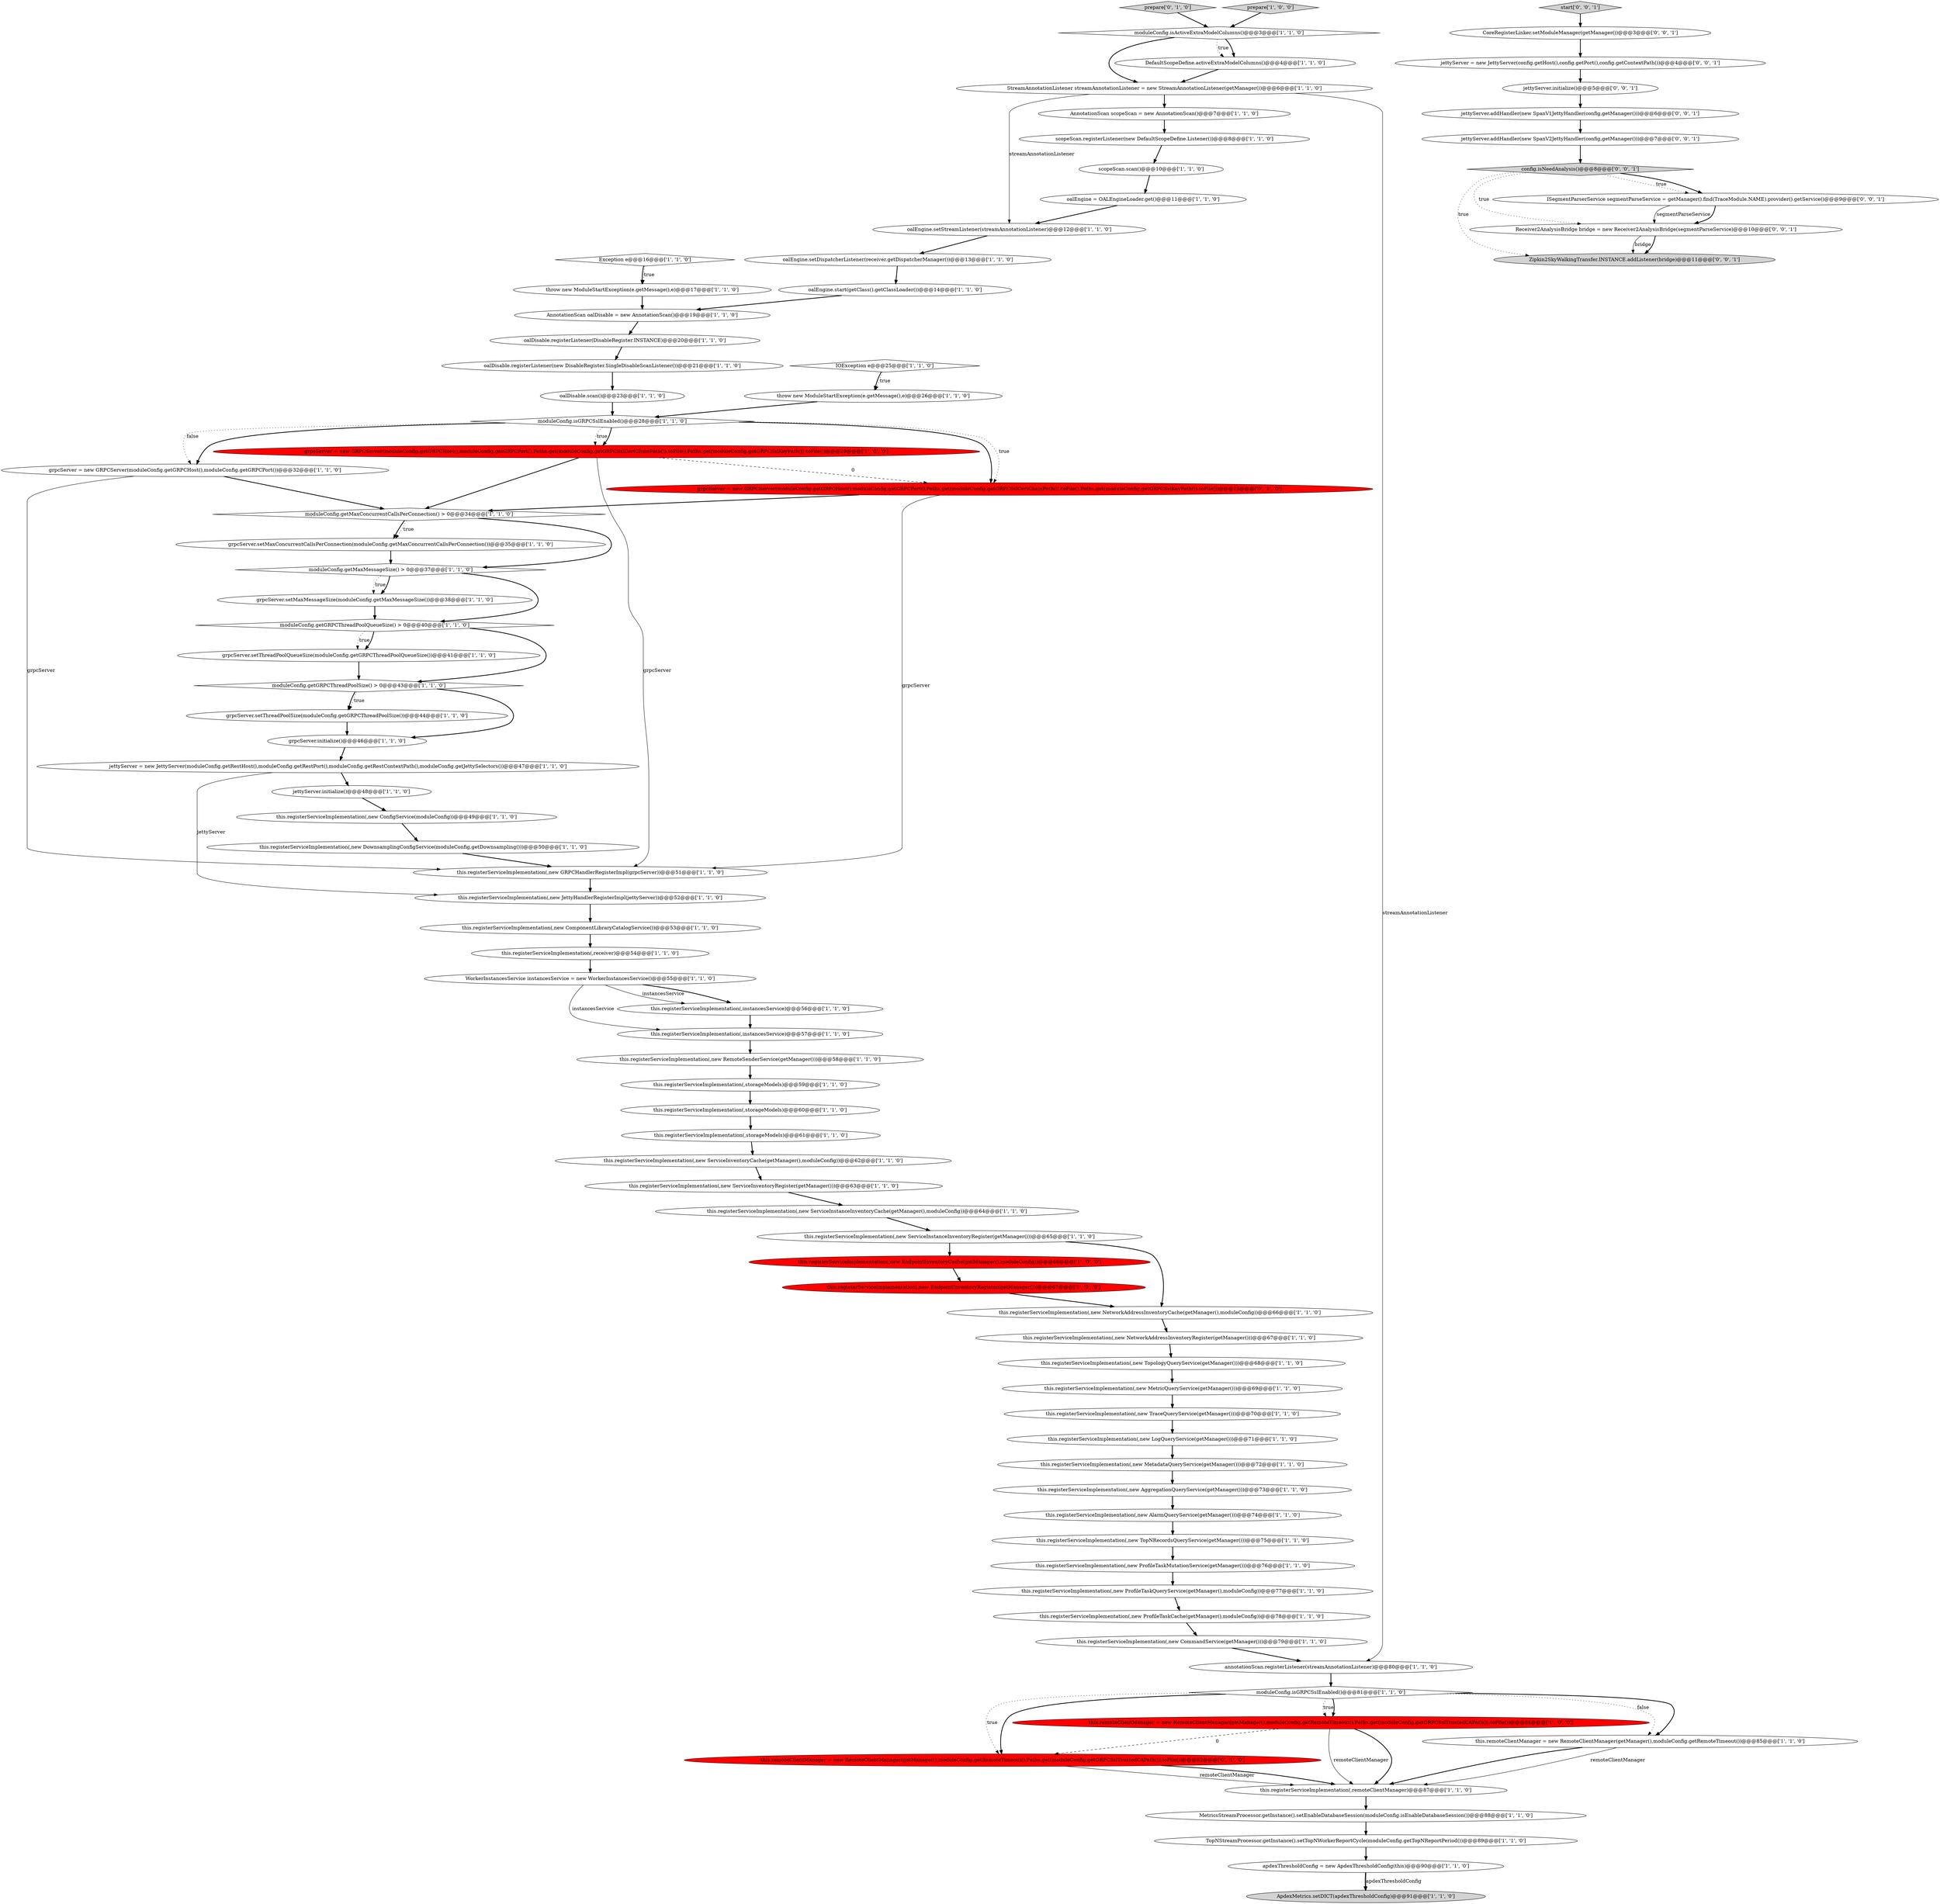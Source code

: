 digraph {
1 [style = filled, label = "this.registerServiceImplementation(,storageModels)@@@59@@@['1', '1', '0']", fillcolor = white, shape = ellipse image = "AAA0AAABBB1BBB"];
56 [style = filled, label = "moduleConfig.isGRPCSslEnabled()@@@81@@@['1', '1', '0']", fillcolor = white, shape = diamond image = "AAA0AAABBB1BBB"];
72 [style = filled, label = "oalEngine.setStreamListener(streamAnnotationListener)@@@12@@@['1', '1', '0']", fillcolor = white, shape = ellipse image = "AAA0AAABBB1BBB"];
15 [style = filled, label = "this.registerServiceImplementation(,receiver)@@@54@@@['1', '1', '0']", fillcolor = white, shape = ellipse image = "AAA0AAABBB1BBB"];
26 [style = filled, label = "this.registerServiceImplementation(,new ServiceInstanceInventoryCache(getManager(),moduleConfig))@@@64@@@['1', '1', '0']", fillcolor = white, shape = ellipse image = "AAA0AAABBB1BBB"];
31 [style = filled, label = "oalDisable.registerListener(new DisableRegister.SingleDisableScanListener())@@@21@@@['1', '1', '0']", fillcolor = white, shape = ellipse image = "AAA0AAABBB1BBB"];
74 [style = filled, label = "this.registerServiceImplementation(,new MetricQueryService(getManager()))@@@69@@@['1', '1', '0']", fillcolor = white, shape = ellipse image = "AAA0AAABBB1BBB"];
64 [style = filled, label = "this.registerServiceImplementation(,new EndpointInventoryCache(getManager(),moduleConfig))@@@66@@@['1', '0', '0']", fillcolor = red, shape = ellipse image = "AAA1AAABBB1BBB"];
2 [style = filled, label = "IOException e@@@25@@@['1', '1', '0']", fillcolor = white, shape = diamond image = "AAA0AAABBB1BBB"];
23 [style = filled, label = "AnnotationScan scopeScan = new AnnotationScan()@@@7@@@['1', '1', '0']", fillcolor = white, shape = ellipse image = "AAA0AAABBB1BBB"];
50 [style = filled, label = "this.registerServiceImplementation(,new TopologyQueryService(getManager()))@@@68@@@['1', '1', '0']", fillcolor = white, shape = ellipse image = "AAA0AAABBB1BBB"];
77 [style = filled, label = "prepare['0', '1', '0']", fillcolor = lightgray, shape = diamond image = "AAA0AAABBB2BBB"];
16 [style = filled, label = "grpcServer.setThreadPoolQueueSize(moduleConfig.getGRPCThreadPoolQueueSize())@@@41@@@['1', '1', '0']", fillcolor = white, shape = ellipse image = "AAA0AAABBB1BBB"];
19 [style = filled, label = "WorkerInstancesService instancesService = new WorkerInstancesService()@@@55@@@['1', '1', '0']", fillcolor = white, shape = ellipse image = "AAA0AAABBB1BBB"];
85 [style = filled, label = "jettyServer = new JettyServer(config.getHost(),config.getPort(),config.getContextPath())@@@4@@@['0', '0', '1']", fillcolor = white, shape = ellipse image = "AAA0AAABBB3BBB"];
3 [style = filled, label = "oalEngine.start(getClass().getClassLoader())@@@14@@@['1', '1', '0']", fillcolor = white, shape = ellipse image = "AAA0AAABBB1BBB"];
52 [style = filled, label = "scopeScan.scan()@@@10@@@['1', '1', '0']", fillcolor = white, shape = ellipse image = "AAA0AAABBB1BBB"];
45 [style = filled, label = "this.registerServiceImplementation(,new JettyHandlerRegisterImpl(jettyServer))@@@52@@@['1', '1', '0']", fillcolor = white, shape = ellipse image = "AAA0AAABBB1BBB"];
10 [style = filled, label = "this.registerServiceImplementation(,new TopNRecordsQueryService(getManager()))@@@75@@@['1', '1', '0']", fillcolor = white, shape = ellipse image = "AAA0AAABBB1BBB"];
46 [style = filled, label = "this.registerServiceImplementation(,new EndpointInventoryRegister(getManager()))@@@67@@@['1', '0', '0']", fillcolor = red, shape = ellipse image = "AAA1AAABBB1BBB"];
76 [style = filled, label = "this.remoteClientManager = new RemoteClientManager(getManager(),moduleConfig.getRemoteTimeout(),Paths.get(moduleConfig.getGRPCSslTrustedCAPath()).toFile())@@@82@@@['0', '1', '0']", fillcolor = red, shape = ellipse image = "AAA1AAABBB2BBB"];
12 [style = filled, label = "throw new ModuleStartException(e.getMessage(),e)@@@26@@@['1', '1', '0']", fillcolor = white, shape = ellipse image = "AAA0AAABBB1BBB"];
49 [style = filled, label = "this.registerServiceImplementation(,new ConfigService(moduleConfig))@@@49@@@['1', '1', '0']", fillcolor = white, shape = ellipse image = "AAA0AAABBB1BBB"];
59 [style = filled, label = "moduleConfig.isActiveExtraModelColumns()@@@3@@@['1', '1', '0']", fillcolor = white, shape = diamond image = "AAA0AAABBB1BBB"];
70 [style = filled, label = "moduleConfig.getGRPCThreadPoolQueueSize() > 0@@@40@@@['1', '1', '0']", fillcolor = white, shape = diamond image = "AAA0AAABBB1BBB"];
41 [style = filled, label = "this.registerServiceImplementation(,new NetworkAddressInventoryCache(getManager(),moduleConfig))@@@66@@@['1', '1', '0']", fillcolor = white, shape = ellipse image = "AAA0AAABBB1BBB"];
75 [style = filled, label = "grpcServer = new GRPCServer(moduleConfig.getGRPCHost(),moduleConfig.getGRPCPort(),Paths.get(moduleConfig.getGRPCSslCertChainPath()).toFile(),Paths.get(moduleConfig.getGRPCSslKeyPath()).toFile())@@@29@@@['0', '1', '0']", fillcolor = red, shape = ellipse image = "AAA1AAABBB2BBB"];
65 [style = filled, label = "this.registerServiceImplementation(,new ProfileTaskQueryService(getManager(),moduleConfig))@@@77@@@['1', '1', '0']", fillcolor = white, shape = ellipse image = "AAA0AAABBB1BBB"];
30 [style = filled, label = "this.registerServiceImplementation(,instancesService)@@@56@@@['1', '1', '0']", fillcolor = white, shape = ellipse image = "AAA0AAABBB1BBB"];
66 [style = filled, label = "this.registerServiceImplementation(,new ServiceInstanceInventoryRegister(getManager()))@@@65@@@['1', '1', '0']", fillcolor = white, shape = ellipse image = "AAA0AAABBB1BBB"];
82 [style = filled, label = "jettyServer.addHandler(new SpanV2JettyHandler(config,getManager()))@@@7@@@['0', '0', '1']", fillcolor = white, shape = ellipse image = "AAA0AAABBB3BBB"];
63 [style = filled, label = "this.registerServiceImplementation(,instancesService)@@@57@@@['1', '1', '0']", fillcolor = white, shape = ellipse image = "AAA0AAABBB1BBB"];
61 [style = filled, label = "AnnotationScan oalDisable = new AnnotationScan()@@@19@@@['1', '1', '0']", fillcolor = white, shape = ellipse image = "AAA0AAABBB1BBB"];
37 [style = filled, label = "this.remoteClientManager = new RemoteClientManager(getManager(),moduleConfig.getRemoteTimeout())@@@85@@@['1', '1', '0']", fillcolor = white, shape = ellipse image = "AAA0AAABBB1BBB"];
35 [style = filled, label = "jettyServer.initialize()@@@48@@@['1', '1', '0']", fillcolor = white, shape = ellipse image = "AAA0AAABBB1BBB"];
48 [style = filled, label = "annotationScan.registerListener(streamAnnotationListener)@@@80@@@['1', '1', '0']", fillcolor = white, shape = ellipse image = "AAA0AAABBB1BBB"];
33 [style = filled, label = "grpcServer.setMaxConcurrentCallsPerConnection(moduleConfig.getMaxConcurrentCallsPerConnection())@@@35@@@['1', '1', '0']", fillcolor = white, shape = ellipse image = "AAA0AAABBB1BBB"];
71 [style = filled, label = "this.registerServiceImplementation(,new ComponentLibraryCatalogService())@@@53@@@['1', '1', '0']", fillcolor = white, shape = ellipse image = "AAA0AAABBB1BBB"];
24 [style = filled, label = "grpcServer.setMaxMessageSize(moduleConfig.getMaxMessageSize())@@@38@@@['1', '1', '0']", fillcolor = white, shape = ellipse image = "AAA0AAABBB1BBB"];
14 [style = filled, label = "this.remoteClientManager = new RemoteClientManager(getManager(),moduleConfig.getRemoteTimeout(),Paths.get(moduleConfig.getGRPCSslTrustedCAPath()).toFile())@@@84@@@['1', '0', '0']", fillcolor = red, shape = ellipse image = "AAA1AAABBB1BBB"];
7 [style = filled, label = "oalDisable.registerListener(DisableRegister.INSTANCE)@@@20@@@['1', '1', '0']", fillcolor = white, shape = ellipse image = "AAA0AAABBB1BBB"];
87 [style = filled, label = "Zipkin2SkyWalkingTransfer.INSTANCE.addListener(bridge)@@@11@@@['0', '0', '1']", fillcolor = lightgray, shape = ellipse image = "AAA0AAABBB3BBB"];
68 [style = filled, label = "this.registerServiceImplementation(,new ServiceInventoryRegister(getManager()))@@@63@@@['1', '1', '0']", fillcolor = white, shape = ellipse image = "AAA0AAABBB1BBB"];
62 [style = filled, label = "moduleConfig.getMaxConcurrentCallsPerConnection() > 0@@@34@@@['1', '1', '0']", fillcolor = white, shape = diamond image = "AAA0AAABBB1BBB"];
25 [style = filled, label = "this.registerServiceImplementation(,storageModels)@@@60@@@['1', '1', '0']", fillcolor = white, shape = ellipse image = "AAA0AAABBB1BBB"];
21 [style = filled, label = "this.registerServiceImplementation(,new LogQueryService(getManager()))@@@71@@@['1', '1', '0']", fillcolor = white, shape = ellipse image = "AAA0AAABBB1BBB"];
57 [style = filled, label = "this.registerServiceImplementation(,new NetworkAddressInventoryRegister(getManager()))@@@67@@@['1', '1', '0']", fillcolor = white, shape = ellipse image = "AAA0AAABBB1BBB"];
42 [style = filled, label = "throw new ModuleStartException(e.getMessage(),e)@@@17@@@['1', '1', '0']", fillcolor = white, shape = ellipse image = "AAA0AAABBB1BBB"];
6 [style = filled, label = "prepare['1', '0', '0']", fillcolor = lightgray, shape = diamond image = "AAA0AAABBB1BBB"];
4 [style = filled, label = "oalEngine = OALEngineLoader.get()@@@11@@@['1', '1', '0']", fillcolor = white, shape = ellipse image = "AAA0AAABBB1BBB"];
67 [style = filled, label = "this.registerServiceImplementation(,remoteClientManager)@@@87@@@['1', '1', '0']", fillcolor = white, shape = ellipse image = "AAA0AAABBB1BBB"];
20 [style = filled, label = "apdexThresholdConfig = new ApdexThresholdConfig(this)@@@90@@@['1', '1', '0']", fillcolor = white, shape = ellipse image = "AAA0AAABBB1BBB"];
9 [style = filled, label = "this.registerServiceImplementation(,new MetadataQueryService(getManager()))@@@72@@@['1', '1', '0']", fillcolor = white, shape = ellipse image = "AAA0AAABBB1BBB"];
53 [style = filled, label = "moduleConfig.isGRPCSslEnabled()@@@28@@@['1', '1', '0']", fillcolor = white, shape = diamond image = "AAA0AAABBB1BBB"];
13 [style = filled, label = "grpcServer = new GRPCServer(moduleConfig.getGRPCHost(),moduleConfig.getGRPCPort(),Paths.get(moduleConfig.getGRPCSslCertChainPath()).toFile(),Paths.get(moduleConfig.getGRPCSslKeyPath()).toFile())@@@29@@@['1', '0', '0']", fillcolor = red, shape = ellipse image = "AAA1AAABBB1BBB"];
79 [style = filled, label = "Receiver2AnalysisBridge bridge = new Receiver2AnalysisBridge(segmentParseService)@@@10@@@['0', '0', '1']", fillcolor = white, shape = ellipse image = "AAA0AAABBB3BBB"];
80 [style = filled, label = "jettyServer.initialize()@@@5@@@['0', '0', '1']", fillcolor = white, shape = ellipse image = "AAA0AAABBB3BBB"];
73 [style = filled, label = "moduleConfig.getMaxMessageSize() > 0@@@37@@@['1', '1', '0']", fillcolor = white, shape = diamond image = "AAA0AAABBB1BBB"];
29 [style = filled, label = "this.registerServiceImplementation(,new GRPCHandlerRegisterImpl(grpcServer))@@@51@@@['1', '1', '0']", fillcolor = white, shape = ellipse image = "AAA0AAABBB1BBB"];
22 [style = filled, label = "this.registerServiceImplementation(,new AlarmQueryService(getManager()))@@@74@@@['1', '1', '0']", fillcolor = white, shape = ellipse image = "AAA0AAABBB1BBB"];
51 [style = filled, label = "this.registerServiceImplementation(,new CommandService(getManager()))@@@79@@@['1', '1', '0']", fillcolor = white, shape = ellipse image = "AAA0AAABBB1BBB"];
18 [style = filled, label = "this.registerServiceImplementation(,new RemoteSenderService(getManager()))@@@58@@@['1', '1', '0']", fillcolor = white, shape = ellipse image = "AAA0AAABBB1BBB"];
38 [style = filled, label = "Exception e@@@16@@@['1', '1', '0']", fillcolor = white, shape = diamond image = "AAA0AAABBB1BBB"];
83 [style = filled, label = "ISegmentParserService segmentParseService = getManager().find(TraceModule.NAME).provider().getService()@@@9@@@['0', '0', '1']", fillcolor = white, shape = ellipse image = "AAA0AAABBB3BBB"];
58 [style = filled, label = "ApdexMetrics.setDICT(apdexThresholdConfig)@@@91@@@['1', '1', '0']", fillcolor = lightgray, shape = ellipse image = "AAA0AAABBB1BBB"];
11 [style = filled, label = "jettyServer = new JettyServer(moduleConfig.getRestHost(),moduleConfig.getRestPort(),moduleConfig.getRestContextPath(),moduleConfig.getJettySelectors())@@@47@@@['1', '1', '0']", fillcolor = white, shape = ellipse image = "AAA0AAABBB1BBB"];
44 [style = filled, label = "oalEngine.setDispatcherListener(receiver.getDispatcherManager())@@@13@@@['1', '1', '0']", fillcolor = white, shape = ellipse image = "AAA0AAABBB1BBB"];
8 [style = filled, label = "StreamAnnotationListener streamAnnotationListener = new StreamAnnotationListener(getManager())@@@6@@@['1', '1', '0']", fillcolor = white, shape = ellipse image = "AAA0AAABBB1BBB"];
86 [style = filled, label = "jettyServer.addHandler(new SpanV1JettyHandler(config,getManager()))@@@6@@@['0', '0', '1']", fillcolor = white, shape = ellipse image = "AAA0AAABBB3BBB"];
69 [style = filled, label = "scopeScan.registerListener(new DefaultScopeDefine.Listener())@@@8@@@['1', '1', '0']", fillcolor = white, shape = ellipse image = "AAA0AAABBB1BBB"];
78 [style = filled, label = "start['0', '0', '1']", fillcolor = lightgray, shape = diamond image = "AAA0AAABBB3BBB"];
17 [style = filled, label = "moduleConfig.getGRPCThreadPoolSize() > 0@@@43@@@['1', '1', '0']", fillcolor = white, shape = diamond image = "AAA0AAABBB1BBB"];
34 [style = filled, label = "MetricsStreamProcessor.getInstance().setEnableDatabaseSession(moduleConfig.isEnableDatabaseSession())@@@88@@@['1', '1', '0']", fillcolor = white, shape = ellipse image = "AAA0AAABBB1BBB"];
60 [style = filled, label = "this.registerServiceImplementation(,new ServiceInventoryCache(getManager(),moduleConfig))@@@62@@@['1', '1', '0']", fillcolor = white, shape = ellipse image = "AAA0AAABBB1BBB"];
43 [style = filled, label = "oalDisable.scan()@@@23@@@['1', '1', '0']", fillcolor = white, shape = ellipse image = "AAA0AAABBB1BBB"];
36 [style = filled, label = "this.registerServiceImplementation(,new AggregationQueryService(getManager()))@@@73@@@['1', '1', '0']", fillcolor = white, shape = ellipse image = "AAA0AAABBB1BBB"];
55 [style = filled, label = "grpcServer = new GRPCServer(moduleConfig.getGRPCHost(),moduleConfig.getGRPCPort())@@@32@@@['1', '1', '0']", fillcolor = white, shape = ellipse image = "AAA0AAABBB1BBB"];
28 [style = filled, label = "this.registerServiceImplementation(,new ProfileTaskCache(getManager(),moduleConfig))@@@78@@@['1', '1', '0']", fillcolor = white, shape = ellipse image = "AAA0AAABBB1BBB"];
40 [style = filled, label = "this.registerServiceImplementation(,storageModels)@@@61@@@['1', '1', '0']", fillcolor = white, shape = ellipse image = "AAA0AAABBB1BBB"];
5 [style = filled, label = "this.registerServiceImplementation(,new TraceQueryService(getManager()))@@@70@@@['1', '1', '0']", fillcolor = white, shape = ellipse image = "AAA0AAABBB1BBB"];
47 [style = filled, label = "this.registerServiceImplementation(,new ProfileTaskMutationService(getManager()))@@@76@@@['1', '1', '0']", fillcolor = white, shape = ellipse image = "AAA0AAABBB1BBB"];
39 [style = filled, label = "grpcServer.initialize()@@@46@@@['1', '1', '0']", fillcolor = white, shape = ellipse image = "AAA0AAABBB1BBB"];
81 [style = filled, label = "CoreRegisterLinker.setModuleManager(getManager())@@@3@@@['0', '0', '1']", fillcolor = white, shape = ellipse image = "AAA0AAABBB3BBB"];
32 [style = filled, label = "grpcServer.setThreadPoolSize(moduleConfig.getGRPCThreadPoolSize())@@@44@@@['1', '1', '0']", fillcolor = white, shape = ellipse image = "AAA0AAABBB1BBB"];
84 [style = filled, label = "config.isNeedAnalysis()@@@8@@@['0', '0', '1']", fillcolor = lightgray, shape = diamond image = "AAA0AAABBB3BBB"];
54 [style = filled, label = "DefaultScopeDefine.activeExtraModelColumns()@@@4@@@['1', '1', '0']", fillcolor = white, shape = ellipse image = "AAA0AAABBB1BBB"];
0 [style = filled, label = "this.registerServiceImplementation(,new DownsamplingConfigService(moduleConfig.getDownsampling()))@@@50@@@['1', '1', '0']", fillcolor = white, shape = ellipse image = "AAA0AAABBB1BBB"];
27 [style = filled, label = "TopNStreamProcessor.getInstance().setTopNWorkerReportCycle(moduleConfig.getTopNReportPeriod())@@@89@@@['1', '1', '0']", fillcolor = white, shape = ellipse image = "AAA0AAABBB1BBB"];
12->53 [style = bold, label=""];
19->63 [style = solid, label="instancesService"];
20->58 [style = bold, label=""];
11->45 [style = solid, label="jettyServer"];
55->29 [style = solid, label="grpcServer"];
55->62 [style = bold, label=""];
7->31 [style = bold, label=""];
49->0 [style = bold, label=""];
62->73 [style = bold, label=""];
38->42 [style = bold, label=""];
14->67 [style = bold, label=""];
29->45 [style = bold, label=""];
75->29 [style = solid, label="grpcServer"];
83->79 [style = solid, label="segmentParseService"];
51->48 [style = bold, label=""];
53->13 [style = dotted, label="true"];
19->30 [style = solid, label="instancesService"];
79->87 [style = solid, label="bridge"];
66->64 [style = bold, label=""];
43->53 [style = bold, label=""];
60->68 [style = bold, label=""];
14->76 [style = dashed, label="0"];
74->5 [style = bold, label=""];
53->75 [style = bold, label=""];
77->59 [style = bold, label=""];
26->66 [style = bold, label=""];
59->54 [style = bold, label=""];
25->40 [style = bold, label=""];
70->17 [style = bold, label=""];
8->23 [style = bold, label=""];
63->18 [style = bold, label=""];
56->14 [style = dotted, label="true"];
76->67 [style = solid, label="remoteClientManager"];
44->3 [style = bold, label=""];
80->86 [style = bold, label=""];
53->55 [style = dotted, label="false"];
0->29 [style = bold, label=""];
75->62 [style = bold, label=""];
16->17 [style = bold, label=""];
66->41 [style = bold, label=""];
3->61 [style = bold, label=""];
46->41 [style = bold, label=""];
4->72 [style = bold, label=""];
45->71 [style = bold, label=""];
5->21 [style = bold, label=""];
21->9 [style = bold, label=""];
18->1 [style = bold, label=""];
72->44 [style = bold, label=""];
56->76 [style = dotted, label="true"];
61->7 [style = bold, label=""];
17->39 [style = bold, label=""];
37->67 [style = solid, label="remoteClientManager"];
2->12 [style = dotted, label="true"];
70->16 [style = dotted, label="true"];
62->33 [style = bold, label=""];
56->14 [style = bold, label=""];
27->20 [style = bold, label=""];
42->61 [style = bold, label=""];
38->42 [style = dotted, label="true"];
85->80 [style = bold, label=""];
68->26 [style = bold, label=""];
83->79 [style = bold, label=""];
84->83 [style = dotted, label="true"];
20->58 [style = solid, label="apdexThresholdConfig"];
13->62 [style = bold, label=""];
52->4 [style = bold, label=""];
24->70 [style = bold, label=""];
56->37 [style = bold, label=""];
71->15 [style = bold, label=""];
35->49 [style = bold, label=""];
62->33 [style = dotted, label="true"];
59->8 [style = bold, label=""];
73->70 [style = bold, label=""];
15->19 [style = bold, label=""];
79->87 [style = bold, label=""];
13->29 [style = solid, label="grpcServer"];
30->63 [style = bold, label=""];
70->16 [style = bold, label=""];
54->8 [style = bold, label=""];
14->67 [style = solid, label="remoteClientManager"];
65->28 [style = bold, label=""];
86->82 [style = bold, label=""];
76->67 [style = bold, label=""];
73->24 [style = dotted, label="true"];
56->37 [style = dotted, label="false"];
22->10 [style = bold, label=""];
31->43 [style = bold, label=""];
32->39 [style = bold, label=""];
6->59 [style = bold, label=""];
1->25 [style = bold, label=""];
53->13 [style = bold, label=""];
37->67 [style = bold, label=""];
78->81 [style = bold, label=""];
9->36 [style = bold, label=""];
53->55 [style = bold, label=""];
50->74 [style = bold, label=""];
48->56 [style = bold, label=""];
53->75 [style = dotted, label="true"];
81->85 [style = bold, label=""];
57->50 [style = bold, label=""];
84->87 [style = dotted, label="true"];
73->24 [style = bold, label=""];
64->46 [style = bold, label=""];
17->32 [style = bold, label=""];
13->75 [style = dashed, label="0"];
28->51 [style = bold, label=""];
17->32 [style = dotted, label="true"];
39->11 [style = bold, label=""];
41->57 [style = bold, label=""];
11->35 [style = bold, label=""];
8->48 [style = solid, label="streamAnnotationListener"];
2->12 [style = bold, label=""];
59->54 [style = dotted, label="true"];
82->84 [style = bold, label=""];
33->73 [style = bold, label=""];
84->79 [style = dotted, label="true"];
23->69 [style = bold, label=""];
10->47 [style = bold, label=""];
47->65 [style = bold, label=""];
8->72 [style = solid, label="streamAnnotationListener"];
56->76 [style = bold, label=""];
69->52 [style = bold, label=""];
40->60 [style = bold, label=""];
84->83 [style = bold, label=""];
67->34 [style = bold, label=""];
34->27 [style = bold, label=""];
19->30 [style = bold, label=""];
36->22 [style = bold, label=""];
}
